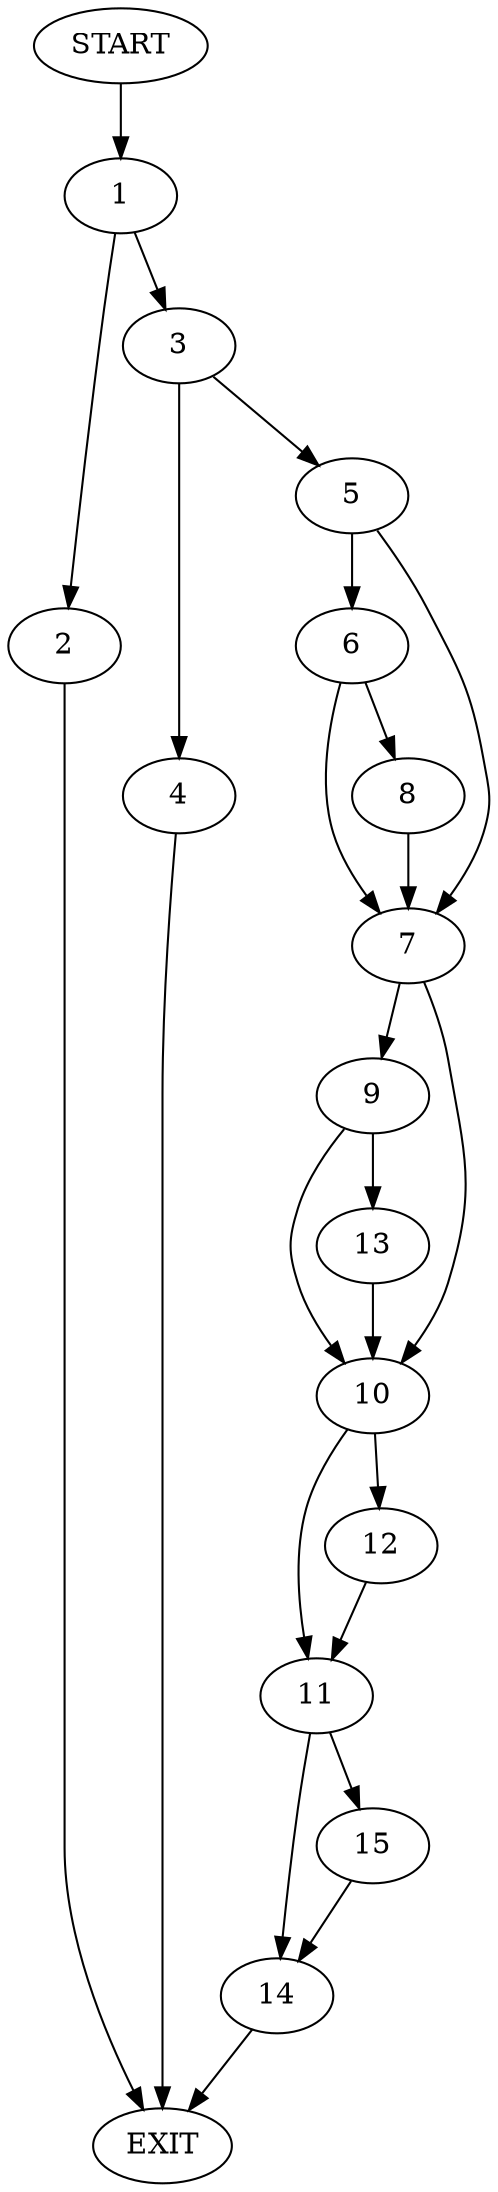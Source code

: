 digraph {
0 [label="START"]
16 [label="EXIT"]
0 -> 1
1 -> 2
1 -> 3
2 -> 16
3 -> 4
3 -> 5
4 -> 16
5 -> 6
5 -> 7
6 -> 8
6 -> 7
7 -> 9
7 -> 10
8 -> 7
10 -> 11
10 -> 12
9 -> 10
9 -> 13
13 -> 10
11 -> 14
11 -> 15
12 -> 11
14 -> 16
15 -> 14
}
